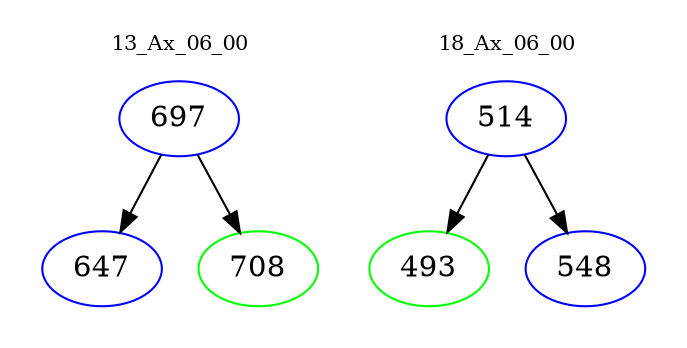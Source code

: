 digraph{
subgraph cluster_0 {
color = white
label = "13_Ax_06_00";
fontsize=10;
T0_697 [label="697", color="blue"]
T0_697 -> T0_647 [color="black"]
T0_647 [label="647", color="blue"]
T0_697 -> T0_708 [color="black"]
T0_708 [label="708", color="green"]
}
subgraph cluster_1 {
color = white
label = "18_Ax_06_00";
fontsize=10;
T1_514 [label="514", color="blue"]
T1_514 -> T1_493 [color="black"]
T1_493 [label="493", color="green"]
T1_514 -> T1_548 [color="black"]
T1_548 [label="548", color="blue"]
}
}
